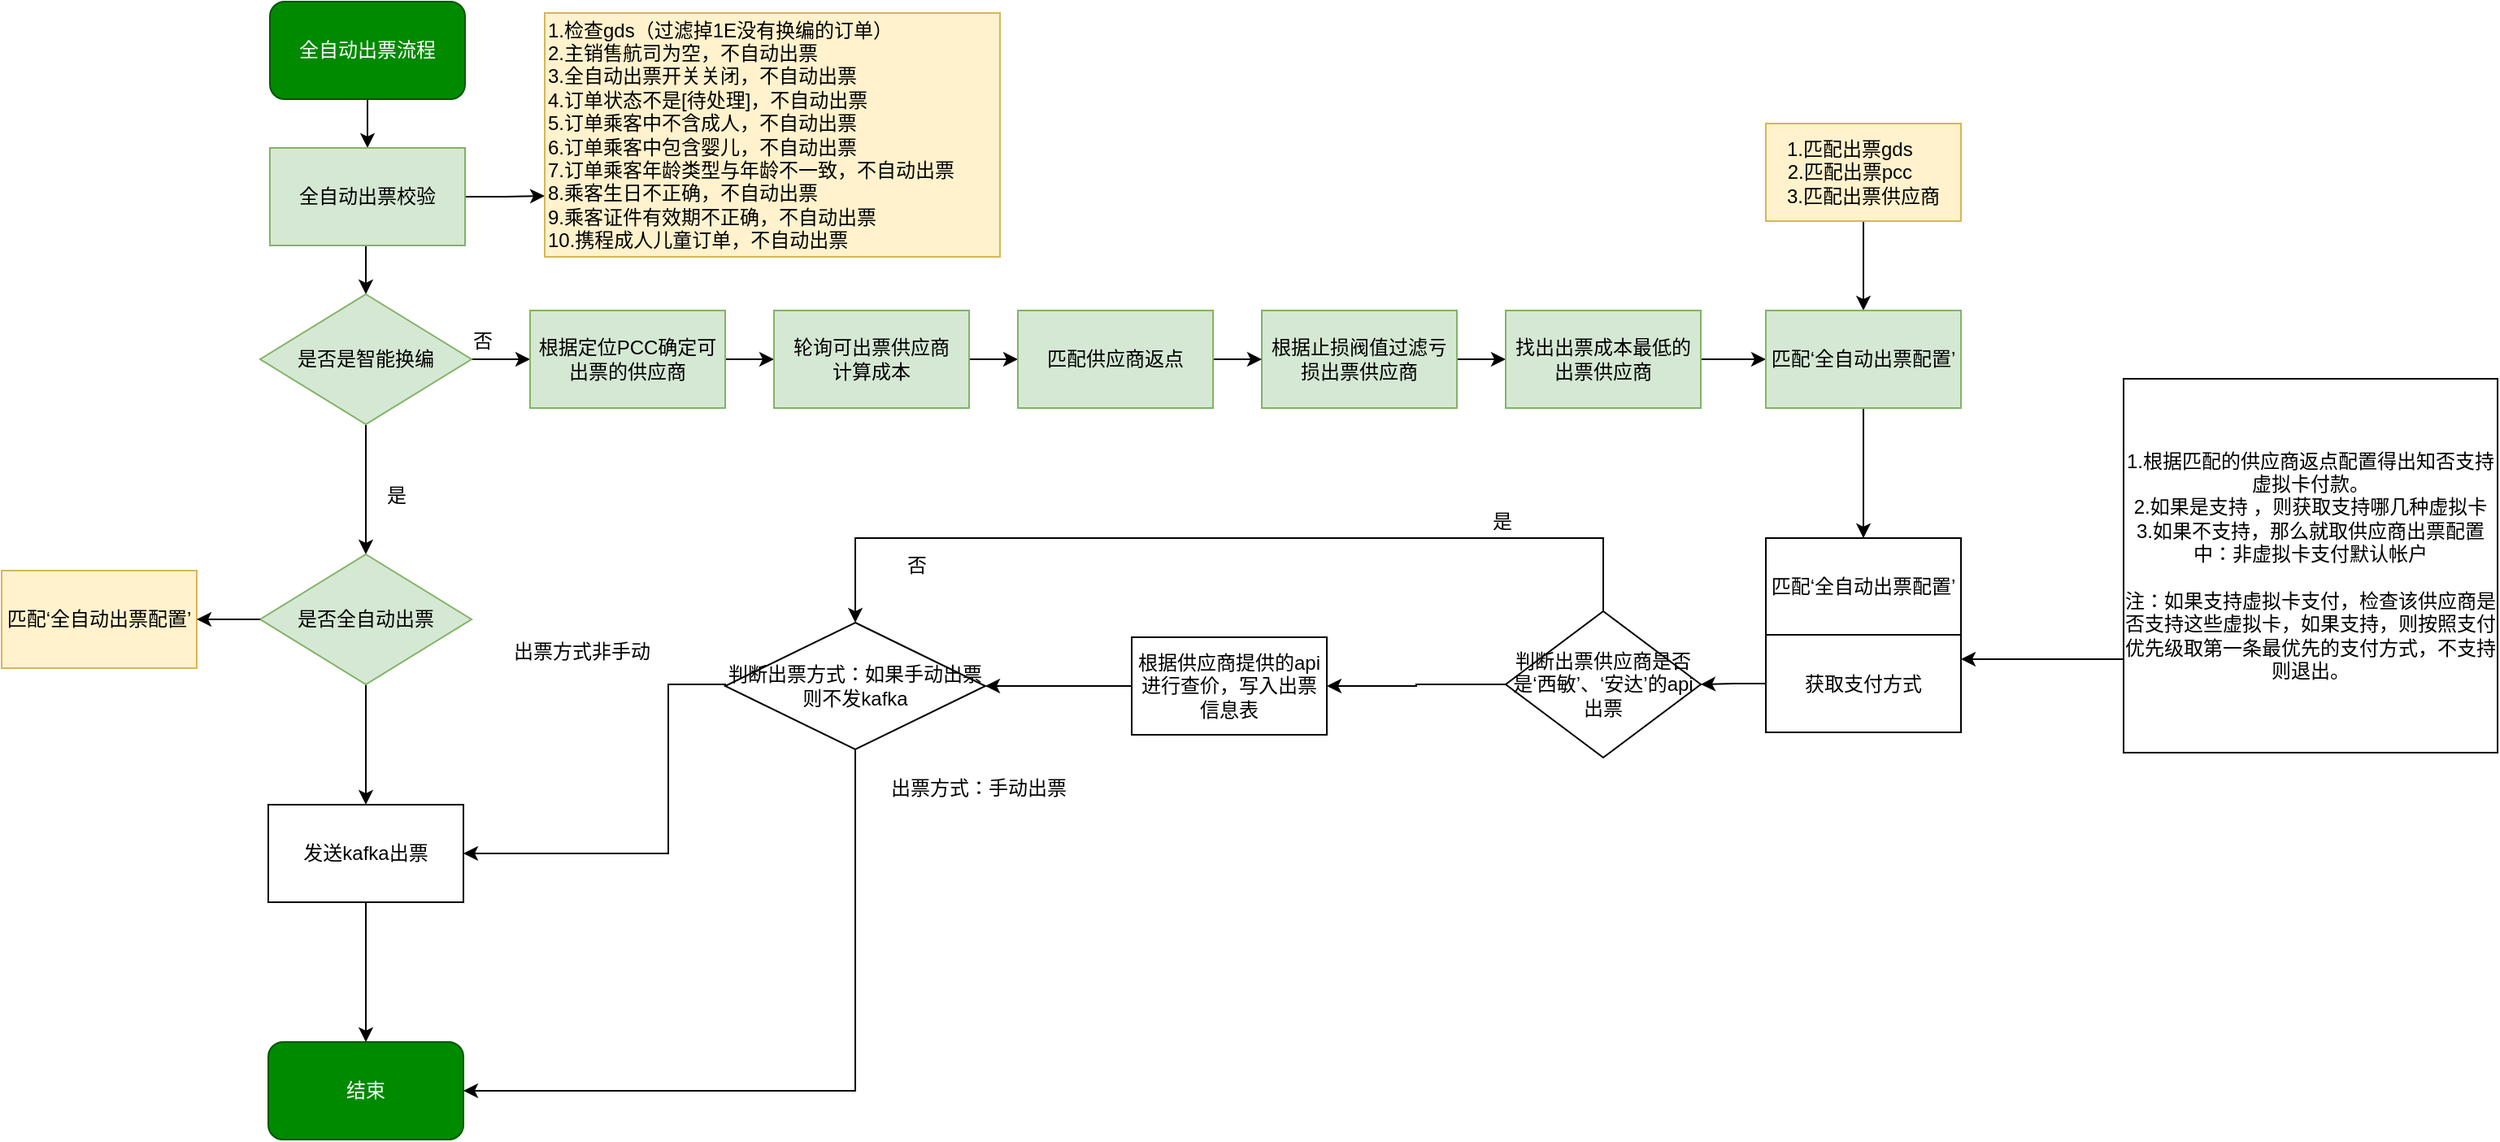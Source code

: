 <mxfile version="10.7.7" type="github"><diagram id="e7MyK4o0kRbPNSvKDRN7" name="第 1 页"><mxGraphModel dx="1158" dy="766" grid="1" gridSize="10" guides="1" tooltips="1" connect="1" arrows="1" fold="1" page="1" pageScale="1" pageWidth="827" pageHeight="1169" math="0" shadow="0"><root><mxCell id="0"/><mxCell id="1" parent="0"/><mxCell id="Bb-ww23vdqj-1T0Zmdto-6" style="edgeStyle=orthogonalEdgeStyle;rounded=0;orthogonalLoop=1;jettySize=auto;html=1;exitX=0.5;exitY=1;exitDx=0;exitDy=0;entryX=0.5;entryY=0;entryDx=0;entryDy=0;" parent="1" source="Bb-ww23vdqj-1T0Zmdto-1" target="Bb-ww23vdqj-1T0Zmdto-2" edge="1"><mxGeometry relative="1" as="geometry"/></mxCell><mxCell id="Bb-ww23vdqj-1T0Zmdto-1" value="全自动出票流程" style="rounded=1;whiteSpace=wrap;html=1;fillColor=#008a00;strokeColor=#005700;fontColor=#ffffff;" parent="1" vertex="1"><mxGeometry x="205" y="100" width="120" height="60" as="geometry"/></mxCell><mxCell id="Bb-ww23vdqj-1T0Zmdto-5" style="edgeStyle=orthogonalEdgeStyle;rounded=0;orthogonalLoop=1;jettySize=auto;html=1;exitX=1;exitY=0.5;exitDx=0;exitDy=0;entryX=0;entryY=0.75;entryDx=0;entryDy=0;" parent="1" source="Bb-ww23vdqj-1T0Zmdto-2" edge="1" target="Bb-ww23vdqj-1T0Zmdto-3"><mxGeometry relative="1" as="geometry"><mxPoint x="370" y="220" as="targetPoint"/></mxGeometry></mxCell><mxCell id="Bb-ww23vdqj-1T0Zmdto-12" style="edgeStyle=orthogonalEdgeStyle;rounded=0;orthogonalLoop=1;jettySize=auto;html=1;exitX=0.5;exitY=1;exitDx=0;exitDy=0;entryX=0.5;entryY=0;entryDx=0;entryDy=0;" parent="1" source="Bb-ww23vdqj-1T0Zmdto-2" target="Bb-ww23vdqj-1T0Zmdto-10" edge="1"><mxGeometry relative="1" as="geometry"/></mxCell><mxCell id="Bb-ww23vdqj-1T0Zmdto-2" value="全自动出票校验" style="rounded=0;whiteSpace=wrap;html=1;fillColor=#d5e8d4;strokeColor=#82b366;" parent="1" vertex="1"><mxGeometry x="205" y="190" width="120" height="60" as="geometry"/></mxCell><mxCell id="Bb-ww23vdqj-1T0Zmdto-3" value="&lt;div&gt;1.检查gds（过滤掉1E没有换编的订单）&lt;/div&gt;&lt;div&gt;2.主销售航司为空，不自动出票&lt;/div&gt;&lt;div&gt;3.全自动出票开关关闭，不自动出票&lt;/div&gt;&lt;div&gt;4.订单状态不是[待处理]，不自动出票&lt;/div&gt;&lt;div&gt;5.订单乘客中不含成人，不自动出票&lt;/div&gt;&lt;div&gt;6.订单乘客中包含婴儿，不自动出票&lt;/div&gt;&lt;div&gt;7.订单乘客年龄类型与年龄不一致，不自动出票&lt;/div&gt;&lt;div&gt;8.乘客生日不正确，不自动出票&lt;/div&gt;&lt;div&gt;9.乘客证件有效期不正确，不自动出票&lt;/div&gt;&lt;div&gt;10.携程成人儿童订单，不自动出票&lt;/div&gt;" style="rounded=0;whiteSpace=wrap;html=1;align=left;fillColor=#fff2cc;strokeColor=#d6b656;" parent="1" vertex="1"><mxGeometry x="374" y="107" width="280" height="150" as="geometry"/></mxCell><mxCell id="Bb-ww23vdqj-1T0Zmdto-14" style="edgeStyle=orthogonalEdgeStyle;rounded=0;orthogonalLoop=1;jettySize=auto;html=1;entryX=0.5;entryY=0;entryDx=0;entryDy=0;" parent="1" source="zfwZpAQalPe4r6-VEY1X-6" target="Bb-ww23vdqj-1T0Zmdto-11" edge="1"><mxGeometry relative="1" as="geometry"><mxPoint x="264" y="592" as="sourcePoint"/></mxGeometry></mxCell><mxCell id="Bb-ww23vdqj-1T0Zmdto-19" style="edgeStyle=orthogonalEdgeStyle;rounded=0;orthogonalLoop=1;jettySize=auto;html=1;exitX=1;exitY=0.5;exitDx=0;exitDy=0;entryX=0;entryY=0.5;entryDx=0;entryDy=0;" parent="1" source="Bb-ww23vdqj-1T0Zmdto-10" target="Bb-ww23vdqj-1T0Zmdto-18" edge="1"><mxGeometry relative="1" as="geometry"/></mxCell><mxCell id="zfwZpAQalPe4r6-VEY1X-7" value="" style="edgeStyle=orthogonalEdgeStyle;rounded=0;orthogonalLoop=1;jettySize=auto;html=1;" edge="1" parent="1" source="Bb-ww23vdqj-1T0Zmdto-10" target="zfwZpAQalPe4r6-VEY1X-6"><mxGeometry relative="1" as="geometry"/></mxCell><mxCell id="Bb-ww23vdqj-1T0Zmdto-10" value="是否是智能换编" style="rhombus;whiteSpace=wrap;html=1;fillColor=#d5e8d4;strokeColor=#82b366;" parent="1" vertex="1"><mxGeometry x="199" y="280" width="130" height="80" as="geometry"/></mxCell><mxCell id="zfwZpAQalPe4r6-VEY1X-6" value="是否全自动出票" style="rhombus;whiteSpace=wrap;html=1;fillColor=#d5e8d4;strokeColor=#82b366;" vertex="1" parent="1"><mxGeometry x="199" y="440" width="130" height="80" as="geometry"/></mxCell><mxCell id="Bb-ww23vdqj-1T0Zmdto-16" style="edgeStyle=orthogonalEdgeStyle;rounded=0;orthogonalLoop=1;jettySize=auto;html=1;exitX=0.5;exitY=1;exitDx=0;exitDy=0;entryX=0.5;entryY=0;entryDx=0;entryDy=0;" parent="1" source="Bb-ww23vdqj-1T0Zmdto-11" target="Bb-ww23vdqj-1T0Zmdto-15" edge="1"><mxGeometry relative="1" as="geometry"/></mxCell><mxCell id="Bb-ww23vdqj-1T0Zmdto-11" value="发送kafka出票" style="rounded=0;whiteSpace=wrap;html=1;" parent="1" vertex="1"><mxGeometry x="204" y="594" width="120" height="60" as="geometry"/></mxCell><mxCell id="Bb-ww23vdqj-1T0Zmdto-15" value="结束" style="rounded=1;whiteSpace=wrap;html=1;fillColor=#008a00;strokeColor=#005700;fontColor=#ffffff;" parent="1" vertex="1"><mxGeometry x="204" y="740" width="120" height="60" as="geometry"/></mxCell><mxCell id="Bb-ww23vdqj-1T0Zmdto-17" value="是" style="text;html=1;resizable=0;points=[];autosize=1;align=left;verticalAlign=top;spacingTop=-4;" parent="1" vertex="1"><mxGeometry x="275" y="394" width="30" height="20" as="geometry"/></mxCell><mxCell id="Bb-ww23vdqj-1T0Zmdto-28" style="edgeStyle=orthogonalEdgeStyle;rounded=0;orthogonalLoop=1;jettySize=auto;html=1;exitX=1;exitY=0.5;exitDx=0;exitDy=0;entryX=0;entryY=0.5;entryDx=0;entryDy=0;" parent="1" source="Bb-ww23vdqj-1T0Zmdto-18" target="Bb-ww23vdqj-1T0Zmdto-23" edge="1"><mxGeometry relative="1" as="geometry"/></mxCell><mxCell id="Bb-ww23vdqj-1T0Zmdto-18" value="根据定位PCC确定可出票的供应商" style="rounded=0;whiteSpace=wrap;html=1;fillColor=#d5e8d4;strokeColor=#82b366;" parent="1" vertex="1"><mxGeometry x="365" y="290" width="120" height="60" as="geometry"/></mxCell><mxCell id="Bb-ww23vdqj-1T0Zmdto-20" value="否" style="text;html=1;resizable=0;points=[];autosize=1;align=left;verticalAlign=top;spacingTop=-4;" parent="1" vertex="1"><mxGeometry x="328" y="299" width="30" height="20" as="geometry"/></mxCell><mxCell id="Bb-ww23vdqj-1T0Zmdto-43" style="edgeStyle=orthogonalEdgeStyle;rounded=0;orthogonalLoop=1;jettySize=auto;html=1;exitX=1;exitY=0.5;exitDx=0;exitDy=0;entryX=0;entryY=0.5;entryDx=0;entryDy=0;" parent="1" source="Bb-ww23vdqj-1T0Zmdto-23" target="Bb-ww23vdqj-1T0Zmdto-42" edge="1"><mxGeometry relative="1" as="geometry"/></mxCell><mxCell id="Bb-ww23vdqj-1T0Zmdto-23" value="轮询可出票供应商&lt;br&gt;计算成本&lt;br&gt;" style="rounded=0;whiteSpace=wrap;html=1;fillColor=#d5e8d4;strokeColor=#82b366;" parent="1" vertex="1"><mxGeometry x="515" y="290" width="120" height="60" as="geometry"/></mxCell><mxCell id="Bb-ww23vdqj-1T0Zmdto-45" style="edgeStyle=orthogonalEdgeStyle;rounded=0;orthogonalLoop=1;jettySize=auto;html=1;exitX=1;exitY=0.5;exitDx=0;exitDy=0;" parent="1" source="Bb-ww23vdqj-1T0Zmdto-24" target="Bb-ww23vdqj-1T0Zmdto-25" edge="1"><mxGeometry relative="1" as="geometry"/></mxCell><mxCell id="Bb-ww23vdqj-1T0Zmdto-24" value="根据止损阀值过滤亏损出票供应商" style="rounded=0;whiteSpace=wrap;html=1;fillColor=#d5e8d4;strokeColor=#82b366;" parent="1" vertex="1"><mxGeometry x="815" y="290" width="120" height="60" as="geometry"/></mxCell><mxCell id="Bb-ww23vdqj-1T0Zmdto-31" style="edgeStyle=orthogonalEdgeStyle;rounded=0;orthogonalLoop=1;jettySize=auto;html=1;exitX=1;exitY=0.5;exitDx=0;exitDy=0;entryX=0;entryY=0.5;entryDx=0;entryDy=0;" parent="1" source="Bb-ww23vdqj-1T0Zmdto-25" target="Bb-ww23vdqj-1T0Zmdto-27" edge="1"><mxGeometry relative="1" as="geometry"/></mxCell><mxCell id="Bb-ww23vdqj-1T0Zmdto-25" value="找出出票成本最低的出票供应商" style="rounded=0;whiteSpace=wrap;html=1;fillColor=#d5e8d4;strokeColor=#82b366;" parent="1" vertex="1"><mxGeometry x="965" y="290" width="120" height="60" as="geometry"/></mxCell><mxCell id="Bb-ww23vdqj-1T0Zmdto-38" style="edgeStyle=orthogonalEdgeStyle;rounded=0;orthogonalLoop=1;jettySize=auto;html=1;exitX=0.5;exitY=1;exitDx=0;exitDy=0;entryX=0.5;entryY=0;entryDx=0;entryDy=0;" parent="1" source="Bb-ww23vdqj-1T0Zmdto-26" target="Bb-ww23vdqj-1T0Zmdto-27" edge="1"><mxGeometry relative="1" as="geometry"/></mxCell><mxCell id="Bb-ww23vdqj-1T0Zmdto-26" value="1.匹配出票gds&amp;nbsp; &amp;nbsp; &amp;nbsp;&lt;br&gt;2.匹配出票pcc&amp;nbsp; &amp;nbsp; &amp;nbsp;&lt;br&gt;3.匹配出票供应商&lt;br&gt;" style="rounded=0;whiteSpace=wrap;html=1;fillColor=#fff2cc;strokeColor=#d6b656;" parent="1" vertex="1"><mxGeometry x="1125" y="175" width="120" height="60" as="geometry"/></mxCell><mxCell id="Bb-ww23vdqj-1T0Zmdto-40" style="edgeStyle=orthogonalEdgeStyle;rounded=0;orthogonalLoop=1;jettySize=auto;html=1;exitX=0.5;exitY=1;exitDx=0;exitDy=0;" parent="1" source="Bb-ww23vdqj-1T0Zmdto-27" target="Bb-ww23vdqj-1T0Zmdto-39" edge="1"><mxGeometry relative="1" as="geometry"/></mxCell><mxCell id="zfwZpAQalPe4r6-VEY1X-4" value="" style="edgeStyle=orthogonalEdgeStyle;rounded=0;orthogonalLoop=1;jettySize=auto;html=1;" edge="1" parent="1" source="Bb-ww23vdqj-1T0Zmdto-27" target="zfwZpAQalPe4r6-VEY1X-3"><mxGeometry relative="1" as="geometry"/></mxCell><mxCell id="Bb-ww23vdqj-1T0Zmdto-27" value="匹配‘全自动出票配置’" style="rounded=0;whiteSpace=wrap;html=1;fillColor=#d5e8d4;strokeColor=#82b366;" parent="1" vertex="1"><mxGeometry x="1125" y="290" width="120" height="60" as="geometry"/></mxCell><mxCell id="zfwZpAQalPe4r6-VEY1X-3" value="匹配‘全自动出票配置’" style="rounded=0;whiteSpace=wrap;html=1;" vertex="1" parent="1"><mxGeometry x="1125" y="430" width="120" height="60" as="geometry"/></mxCell><mxCell id="Bb-ww23vdqj-1T0Zmdto-48" style="edgeStyle=orthogonalEdgeStyle;rounded=0;orthogonalLoop=1;jettySize=auto;html=1;exitX=0;exitY=0.5;exitDx=0;exitDy=0;entryX=1;entryY=0.5;entryDx=0;entryDy=0;" parent="1" source="Bb-ww23vdqj-1T0Zmdto-39" target="Bb-ww23vdqj-1T0Zmdto-47" edge="1"><mxGeometry relative="1" as="geometry"/></mxCell><mxCell id="Bb-ww23vdqj-1T0Zmdto-39" value="获取支付方式" style="rounded=0;whiteSpace=wrap;html=1;" parent="1" vertex="1"><mxGeometry x="1125" y="489.5" width="120" height="60" as="geometry"/></mxCell><mxCell id="Bb-ww23vdqj-1T0Zmdto-46" style="edgeStyle=orthogonalEdgeStyle;rounded=0;orthogonalLoop=1;jettySize=auto;html=1;exitX=0;exitY=0.75;exitDx=0;exitDy=0;entryX=1;entryY=0.25;entryDx=0;entryDy=0;" parent="1" source="Bb-ww23vdqj-1T0Zmdto-41" target="Bb-ww23vdqj-1T0Zmdto-39" edge="1"><mxGeometry relative="1" as="geometry"/></mxCell><mxCell id="Bb-ww23vdqj-1T0Zmdto-41" value="1.根据匹配的供应商返点配置得出知否支持虚拟卡付款。&lt;br&gt;2.如果是支持 ，则获取支持哪几种虚拟卡&lt;br&gt;3.如果不支持，那么就取供应商出票配置中：非虚拟卡支付默认帐户&lt;br&gt;&lt;br&gt;注：如果支持虚拟卡支付，检查该供应商是否支持这些虚拟卡，如果支持，则按照支付优先级取第一条最优先的支付方式，不支持则退出。&lt;br&gt;" style="rounded=0;whiteSpace=wrap;html=1;" parent="1" vertex="1"><mxGeometry x="1345" y="332" width="230" height="230" as="geometry"/></mxCell><mxCell id="Bb-ww23vdqj-1T0Zmdto-44" style="edgeStyle=orthogonalEdgeStyle;rounded=0;orthogonalLoop=1;jettySize=auto;html=1;exitX=1;exitY=0.5;exitDx=0;exitDy=0;entryX=0;entryY=0.5;entryDx=0;entryDy=0;" parent="1" source="Bb-ww23vdqj-1T0Zmdto-42" target="Bb-ww23vdqj-1T0Zmdto-24" edge="1"><mxGeometry relative="1" as="geometry"/></mxCell><mxCell id="Bb-ww23vdqj-1T0Zmdto-42" value="匹配供应商返点" style="rounded=0;whiteSpace=wrap;html=1;fillColor=#d5e8d4;strokeColor=#82b366;" parent="1" vertex="1"><mxGeometry x="665" y="290" width="120" height="60" as="geometry"/></mxCell><mxCell id="Bb-ww23vdqj-1T0Zmdto-53" style="edgeStyle=orthogonalEdgeStyle;rounded=0;orthogonalLoop=1;jettySize=auto;html=1;exitX=0;exitY=0.5;exitDx=0;exitDy=0;" parent="1" source="Bb-ww23vdqj-1T0Zmdto-47" edge="1" target="Bb-ww23vdqj-1T0Zmdto-52"><mxGeometry relative="1" as="geometry"><mxPoint x="955" y="435" as="targetPoint"/></mxGeometry></mxCell><mxCell id="Bb-ww23vdqj-1T0Zmdto-62" style="edgeStyle=orthogonalEdgeStyle;rounded=0;orthogonalLoop=1;jettySize=auto;html=1;exitX=0.5;exitY=0;exitDx=0;exitDy=0;entryX=0.5;entryY=0;entryDx=0;entryDy=0;" parent="1" source="Bb-ww23vdqj-1T0Zmdto-47" target="Bb-ww23vdqj-1T0Zmdto-55" edge="1"><mxGeometry relative="1" as="geometry"><Array as="points"><mxPoint x="1025" y="430"/><mxPoint x="565" y="430"/></Array></mxGeometry></mxCell><mxCell id="Bb-ww23vdqj-1T0Zmdto-47" value="判断出票供应商是否是‘西敏’、‘安达’的api出票" style="rhombus;whiteSpace=wrap;html=1;" parent="1" vertex="1"><mxGeometry x="965" y="475" width="120" height="90" as="geometry"/></mxCell><mxCell id="Bb-ww23vdqj-1T0Zmdto-56" style="edgeStyle=orthogonalEdgeStyle;rounded=0;orthogonalLoop=1;jettySize=auto;html=1;exitX=0;exitY=0.5;exitDx=0;exitDy=0;entryX=1;entryY=0.5;entryDx=0;entryDy=0;" parent="1" source="Bb-ww23vdqj-1T0Zmdto-52" target="Bb-ww23vdqj-1T0Zmdto-55" edge="1"><mxGeometry relative="1" as="geometry"/></mxCell><mxCell id="Bb-ww23vdqj-1T0Zmdto-52" value="根据供应商提供的api进行查价，写入出票信息表" style="rounded=0;whiteSpace=wrap;html=1;" parent="1" vertex="1"><mxGeometry x="735" y="491" width="120" height="60" as="geometry"/></mxCell><mxCell id="Bb-ww23vdqj-1T0Zmdto-54" value="是" style="text;html=1;resizable=0;points=[];autosize=1;align=left;verticalAlign=top;spacingTop=-4;" parent="1" vertex="1"><mxGeometry x="955" y="410" width="30" height="20" as="geometry"/></mxCell><mxCell id="Bb-ww23vdqj-1T0Zmdto-57" style="edgeStyle=orthogonalEdgeStyle;rounded=0;orthogonalLoop=1;jettySize=auto;html=1;exitX=0.5;exitY=1;exitDx=0;exitDy=0;entryX=1;entryY=0.5;entryDx=0;entryDy=0;" parent="1" source="Bb-ww23vdqj-1T0Zmdto-55" target="Bb-ww23vdqj-1T0Zmdto-15" edge="1"><mxGeometry relative="1" as="geometry"/></mxCell><mxCell id="Bb-ww23vdqj-1T0Zmdto-59" style="edgeStyle=orthogonalEdgeStyle;rounded=0;orthogonalLoop=1;jettySize=auto;html=1;exitX=0;exitY=0.5;exitDx=0;exitDy=0;entryX=1;entryY=0.5;entryDx=0;entryDy=0;" parent="1" source="Bb-ww23vdqj-1T0Zmdto-55" target="Bb-ww23vdqj-1T0Zmdto-11" edge="1"><mxGeometry relative="1" as="geometry"><Array as="points"><mxPoint x="450" y="520"/><mxPoint x="450" y="624"/></Array></mxGeometry></mxCell><mxCell id="Bb-ww23vdqj-1T0Zmdto-55" value="判断出票方式：如果手动出票则不发kafka" style="rhombus;whiteSpace=wrap;html=1;" parent="1" vertex="1"><mxGeometry x="485" y="482" width="160" height="78" as="geometry"/></mxCell><mxCell id="Bb-ww23vdqj-1T0Zmdto-58" value="出票方式：手动出票" style="text;html=1;resizable=0;points=[];autosize=1;align=left;verticalAlign=top;spacingTop=-4;" parent="1" vertex="1"><mxGeometry x="585" y="574" width="120" height="20" as="geometry"/></mxCell><mxCell id="Bb-ww23vdqj-1T0Zmdto-60" value="出票方式非手动" style="text;html=1;resizable=0;points=[];autosize=1;align=left;verticalAlign=top;spacingTop=-4;" parent="1" vertex="1"><mxGeometry x="353" y="490" width="100" height="20" as="geometry"/></mxCell><mxCell id="Bb-ww23vdqj-1T0Zmdto-63" value="否" style="text;html=1;resizable=0;points=[];autosize=1;align=left;verticalAlign=top;spacingTop=-4;" parent="1" vertex="1"><mxGeometry x="595" y="437" width="30" height="20" as="geometry"/></mxCell><mxCell id="zfwZpAQalPe4r6-VEY1X-10" value="匹配‘全自动出票配置’" style="rounded=0;whiteSpace=wrap;html=1;fillColor=#fff2cc;strokeColor=#d6b656;" vertex="1" parent="1"><mxGeometry x="40" y="450" width="120" height="60" as="geometry"/></mxCell><mxCell id="zfwZpAQalPe4r6-VEY1X-11" value="" style="edgeStyle=orthogonalEdgeStyle;rounded=0;orthogonalLoop=1;jettySize=auto;html=1;" edge="1" parent="1" source="zfwZpAQalPe4r6-VEY1X-6" target="zfwZpAQalPe4r6-VEY1X-10"><mxGeometry relative="1" as="geometry"><mxPoint x="199" y="480" as="sourcePoint"/><mxPoint x="119" y="480" as="targetPoint"/></mxGeometry></mxCell></root></mxGraphModel></diagram></mxfile>